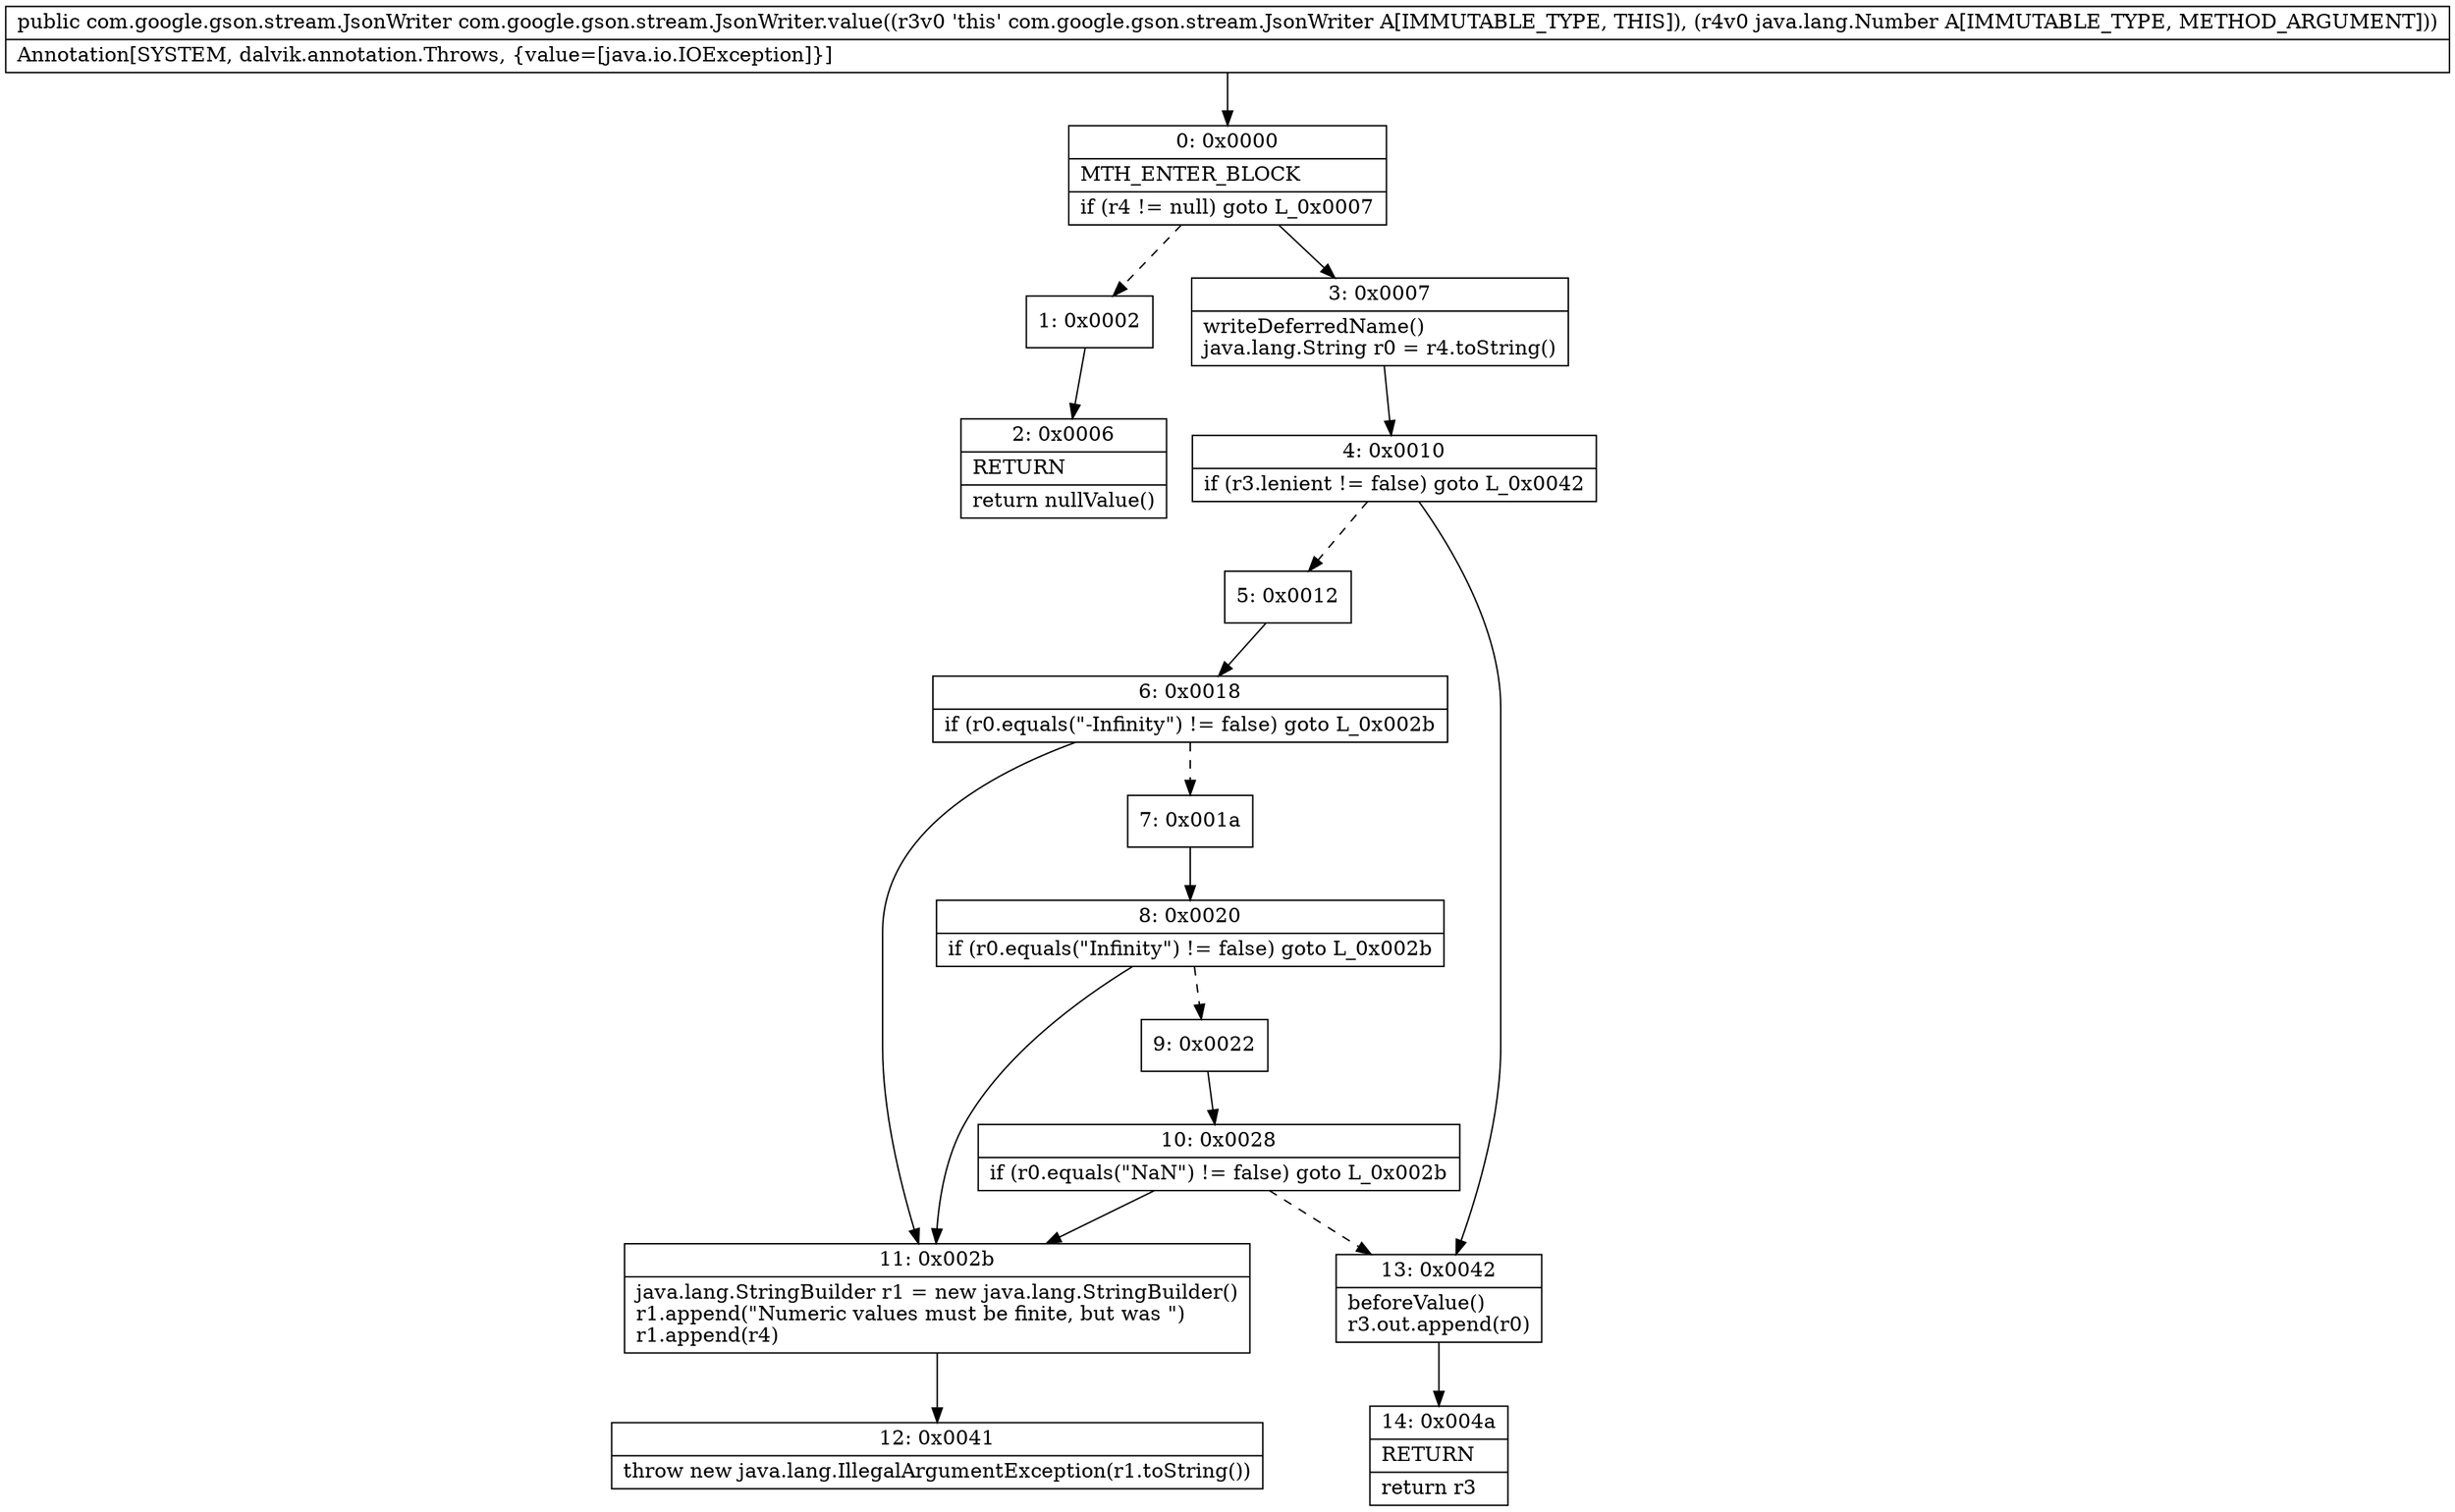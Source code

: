 digraph "CFG forcom.google.gson.stream.JsonWriter.value(Ljava\/lang\/Number;)Lcom\/google\/gson\/stream\/JsonWriter;" {
Node_0 [shape=record,label="{0\:\ 0x0000|MTH_ENTER_BLOCK\l|if (r4 != null) goto L_0x0007\l}"];
Node_1 [shape=record,label="{1\:\ 0x0002}"];
Node_2 [shape=record,label="{2\:\ 0x0006|RETURN\l|return nullValue()\l}"];
Node_3 [shape=record,label="{3\:\ 0x0007|writeDeferredName()\ljava.lang.String r0 = r4.toString()\l}"];
Node_4 [shape=record,label="{4\:\ 0x0010|if (r3.lenient != false) goto L_0x0042\l}"];
Node_5 [shape=record,label="{5\:\ 0x0012}"];
Node_6 [shape=record,label="{6\:\ 0x0018|if (r0.equals(\"\-Infinity\") != false) goto L_0x002b\l}"];
Node_7 [shape=record,label="{7\:\ 0x001a}"];
Node_8 [shape=record,label="{8\:\ 0x0020|if (r0.equals(\"Infinity\") != false) goto L_0x002b\l}"];
Node_9 [shape=record,label="{9\:\ 0x0022}"];
Node_10 [shape=record,label="{10\:\ 0x0028|if (r0.equals(\"NaN\") != false) goto L_0x002b\l}"];
Node_11 [shape=record,label="{11\:\ 0x002b|java.lang.StringBuilder r1 = new java.lang.StringBuilder()\lr1.append(\"Numeric values must be finite, but was \")\lr1.append(r4)\l}"];
Node_12 [shape=record,label="{12\:\ 0x0041|throw new java.lang.IllegalArgumentException(r1.toString())\l}"];
Node_13 [shape=record,label="{13\:\ 0x0042|beforeValue()\lr3.out.append(r0)\l}"];
Node_14 [shape=record,label="{14\:\ 0x004a|RETURN\l|return r3\l}"];
MethodNode[shape=record,label="{public com.google.gson.stream.JsonWriter com.google.gson.stream.JsonWriter.value((r3v0 'this' com.google.gson.stream.JsonWriter A[IMMUTABLE_TYPE, THIS]), (r4v0 java.lang.Number A[IMMUTABLE_TYPE, METHOD_ARGUMENT]))  | Annotation[SYSTEM, dalvik.annotation.Throws, \{value=[java.io.IOException]\}]\l}"];
MethodNode -> Node_0;
Node_0 -> Node_1[style=dashed];
Node_0 -> Node_3;
Node_1 -> Node_2;
Node_3 -> Node_4;
Node_4 -> Node_5[style=dashed];
Node_4 -> Node_13;
Node_5 -> Node_6;
Node_6 -> Node_7[style=dashed];
Node_6 -> Node_11;
Node_7 -> Node_8;
Node_8 -> Node_9[style=dashed];
Node_8 -> Node_11;
Node_9 -> Node_10;
Node_10 -> Node_11;
Node_10 -> Node_13[style=dashed];
Node_11 -> Node_12;
Node_13 -> Node_14;
}

